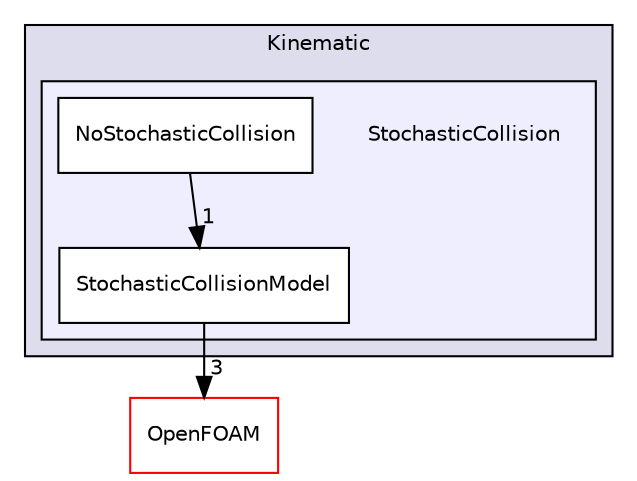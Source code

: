 digraph "src/lagrangian/intermediate/submodels/Kinematic/StochasticCollision" {
  bgcolor=transparent;
  compound=true
  node [ fontsize="10", fontname="Helvetica"];
  edge [ labelfontsize="10", labelfontname="Helvetica"];
  subgraph clusterdir_280ce042c33ce1e00a1fb89491254772 {
    graph [ bgcolor="#ddddee", pencolor="black", label="Kinematic" fontname="Helvetica", fontsize="10", URL="dir_280ce042c33ce1e00a1fb89491254772.html"]
  subgraph clusterdir_83decfbee97b67bdfbabb760079715fa {
    graph [ bgcolor="#eeeeff", pencolor="black", label="" URL="dir_83decfbee97b67bdfbabb760079715fa.html"];
    dir_83decfbee97b67bdfbabb760079715fa [shape=plaintext label="StochasticCollision"];
    dir_10f45b25a03174ce4ab51009b2bd113f [shape=box label="NoStochasticCollision" color="black" fillcolor="white" style="filled" URL="dir_10f45b25a03174ce4ab51009b2bd113f.html"];
    dir_ba38f357888d99a65e2ac8c0bca68e1b [shape=box label="StochasticCollisionModel" color="black" fillcolor="white" style="filled" URL="dir_ba38f357888d99a65e2ac8c0bca68e1b.html"];
  }
  }
  dir_c5473ff19b20e6ec4dfe5c310b3778a8 [shape=box label="OpenFOAM" color="red" URL="dir_c5473ff19b20e6ec4dfe5c310b3778a8.html"];
  dir_10f45b25a03174ce4ab51009b2bd113f->dir_ba38f357888d99a65e2ac8c0bca68e1b [headlabel="1", labeldistance=1.5 headhref="dir_001564_001565.html"];
  dir_ba38f357888d99a65e2ac8c0bca68e1b->dir_c5473ff19b20e6ec4dfe5c310b3778a8 [headlabel="3", labeldistance=1.5 headhref="dir_001565_001897.html"];
}

